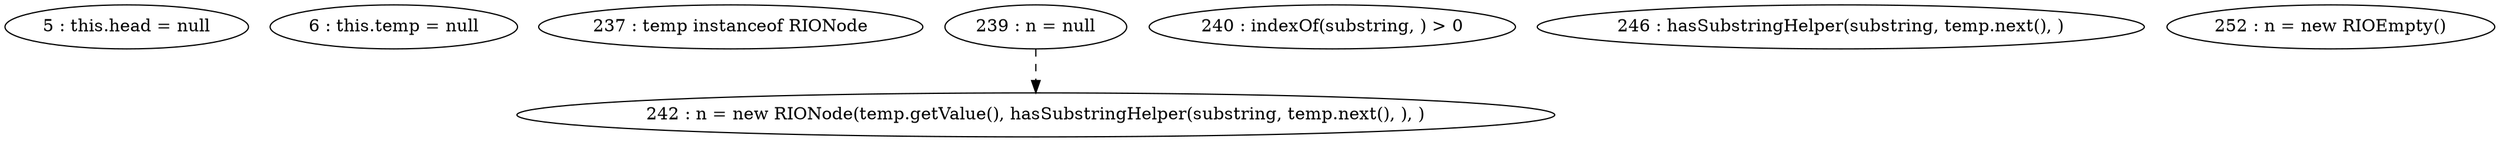 digraph G {
"5 : this.head = null"
"6 : this.temp = null"
"237 : temp instanceof RIONode"
"239 : n = null"
"239 : n = null" -> "242 : n = new RIONode(temp.getValue(), hasSubstringHelper(substring, temp.next(), ), )" [style=dashed]
"240 : indexOf(substring, ) > 0"
"242 : n = new RIONode(temp.getValue(), hasSubstringHelper(substring, temp.next(), ), )"
"246 : hasSubstringHelper(substring, temp.next(), )"
"252 : n = new RIOEmpty()"
}